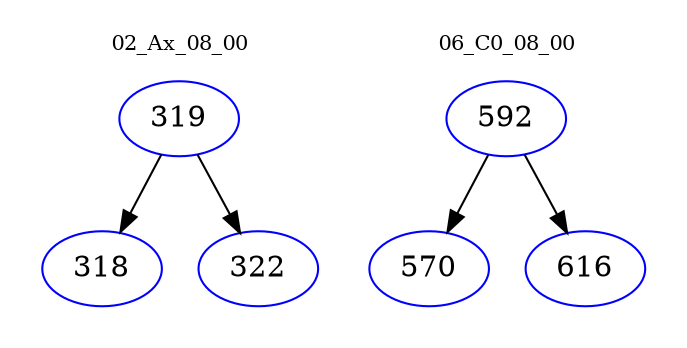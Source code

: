 digraph{
subgraph cluster_0 {
color = white
label = "02_Ax_08_00";
fontsize=10;
T0_319 [label="319", color="blue"]
T0_319 -> T0_318 [color="black"]
T0_318 [label="318", color="blue"]
T0_319 -> T0_322 [color="black"]
T0_322 [label="322", color="blue"]
}
subgraph cluster_1 {
color = white
label = "06_C0_08_00";
fontsize=10;
T1_592 [label="592", color="blue"]
T1_592 -> T1_570 [color="black"]
T1_570 [label="570", color="blue"]
T1_592 -> T1_616 [color="black"]
T1_616 [label="616", color="blue"]
}
}
